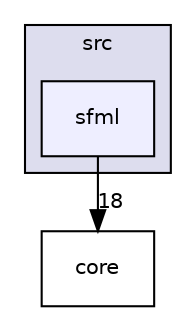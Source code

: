digraph "/home/quentin/Murmure/src/sfml" {
  compound=true
  node [ fontsize="10", fontname="Helvetica"];
  edge [ labelfontsize="10", labelfontname="Helvetica"];
  subgraph clusterdir_68267d1309a1af8e8297ef4c3efbcdba {
    graph [ bgcolor="#ddddee", pencolor="black", label="src" fontname="Helvetica", fontsize="10", URL="dir_68267d1309a1af8e8297ef4c3efbcdba.html"]
  dir_555df0971abdff4e67fa10b3825416ca [shape=box, label="sfml", style="filled", fillcolor="#eeeeff", pencolor="black", URL="dir_555df0971abdff4e67fa10b3825416ca.html"];
  }
  dir_aebb8dcc11953d78e620bbef0b9e2183 [shape=box label="core" URL="dir_aebb8dcc11953d78e620bbef0b9e2183.html"];
  dir_555df0971abdff4e67fa10b3825416ca->dir_aebb8dcc11953d78e620bbef0b9e2183 [headlabel="18", labeldistance=1.5 headhref="dir_000002_000001.html"];
}
